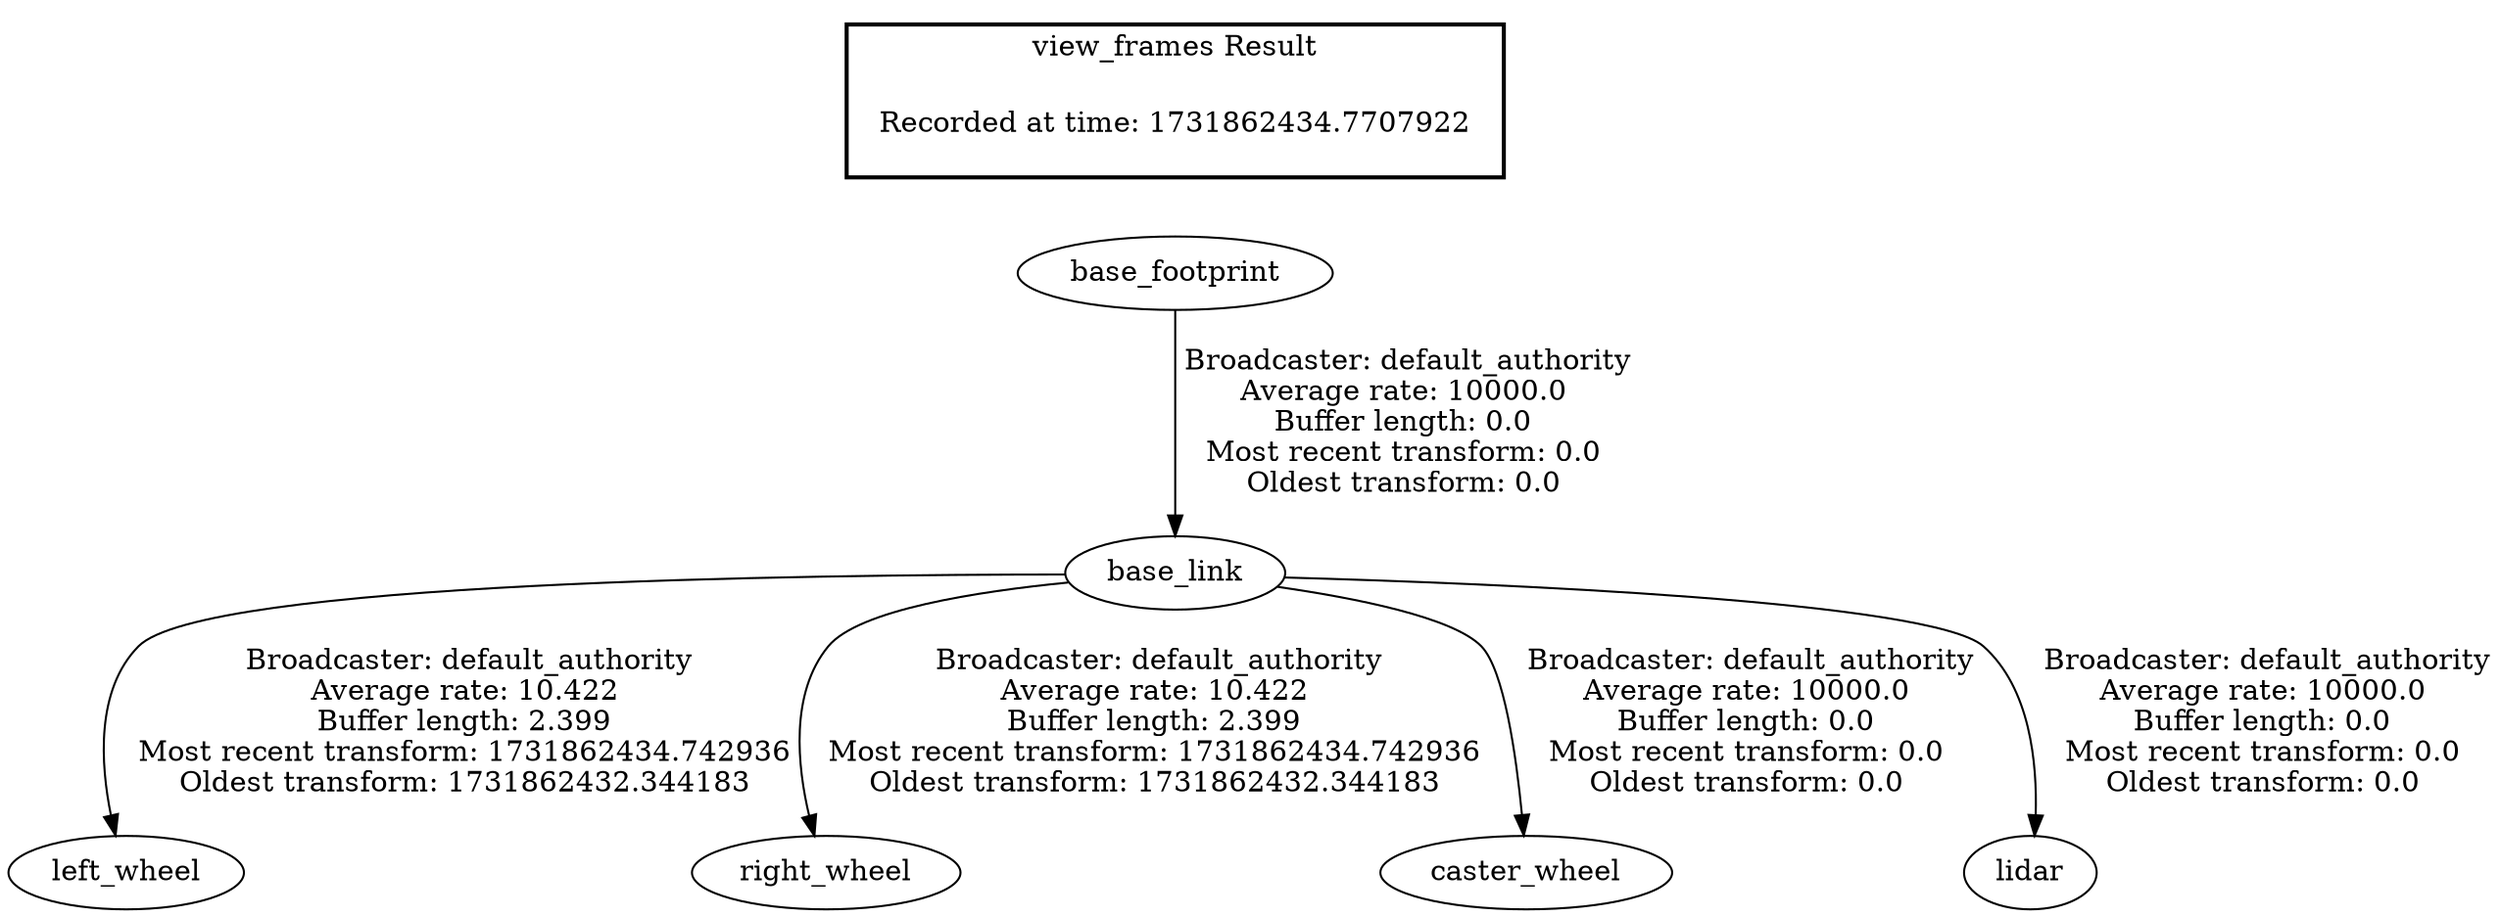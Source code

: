 digraph G {
"base_link" -> "left_wheel"[label=" Broadcaster: default_authority\nAverage rate: 10.422\nBuffer length: 2.399\nMost recent transform: 1731862434.742936\nOldest transform: 1731862432.344183\n"];
"base_footprint" -> "base_link"[label=" Broadcaster: default_authority\nAverage rate: 10000.0\nBuffer length: 0.0\nMost recent transform: 0.0\nOldest transform: 0.0\n"];
"base_link" -> "right_wheel"[label=" Broadcaster: default_authority\nAverage rate: 10.422\nBuffer length: 2.399\nMost recent transform: 1731862434.742936\nOldest transform: 1731862432.344183\n"];
"base_link" -> "caster_wheel"[label=" Broadcaster: default_authority\nAverage rate: 10000.0\nBuffer length: 0.0\nMost recent transform: 0.0\nOldest transform: 0.0\n"];
"base_link" -> "lidar"[label=" Broadcaster: default_authority\nAverage rate: 10000.0\nBuffer length: 0.0\nMost recent transform: 0.0\nOldest transform: 0.0\n"];
edge [style=invis];
 subgraph cluster_legend { style=bold; color=black; label ="view_frames Result";
"Recorded at time: 1731862434.7707922"[ shape=plaintext ] ;
}->"base_footprint";
}
